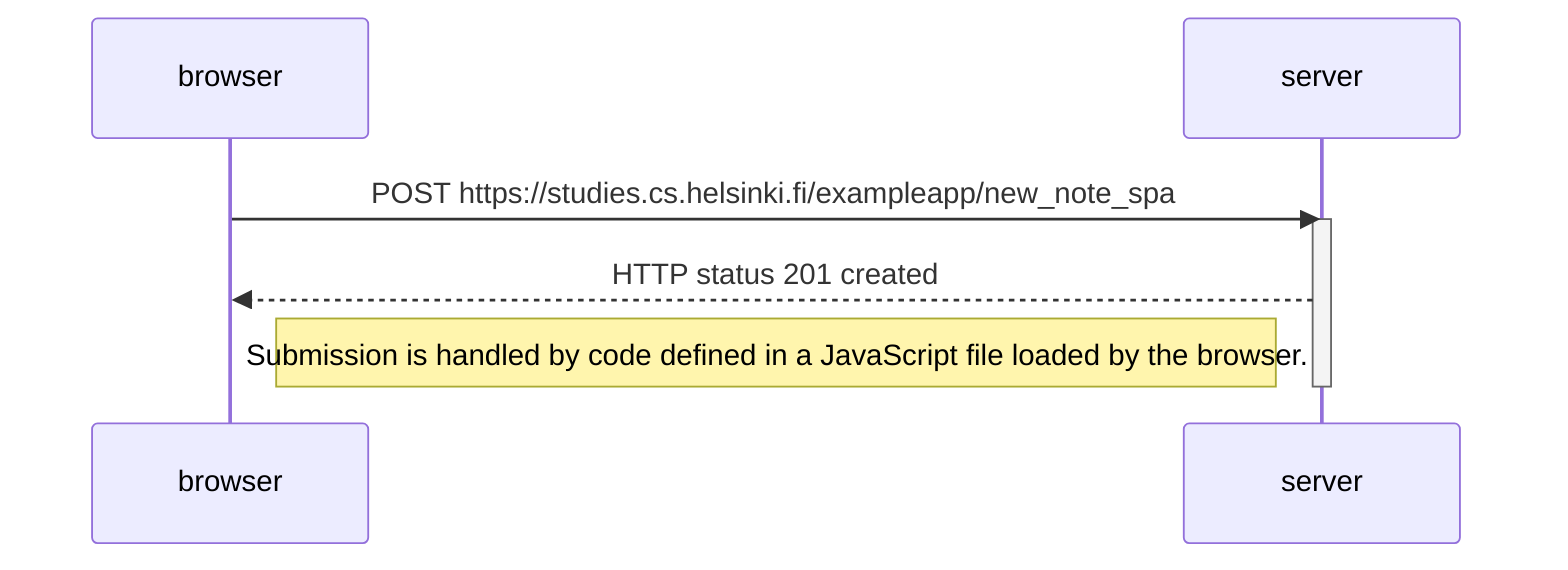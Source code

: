 sequenceDiagram
    participant browser
    participant server
    
    browser->>server: POST https://studies.cs.helsinki.fi/exampleapp/new_note_spa
    activate server
    server-->>browser: HTTP status 201 created
    Note right of browser: Submission is handled by code defined in a JavaScript file loaded by the browser.
    deactivate server